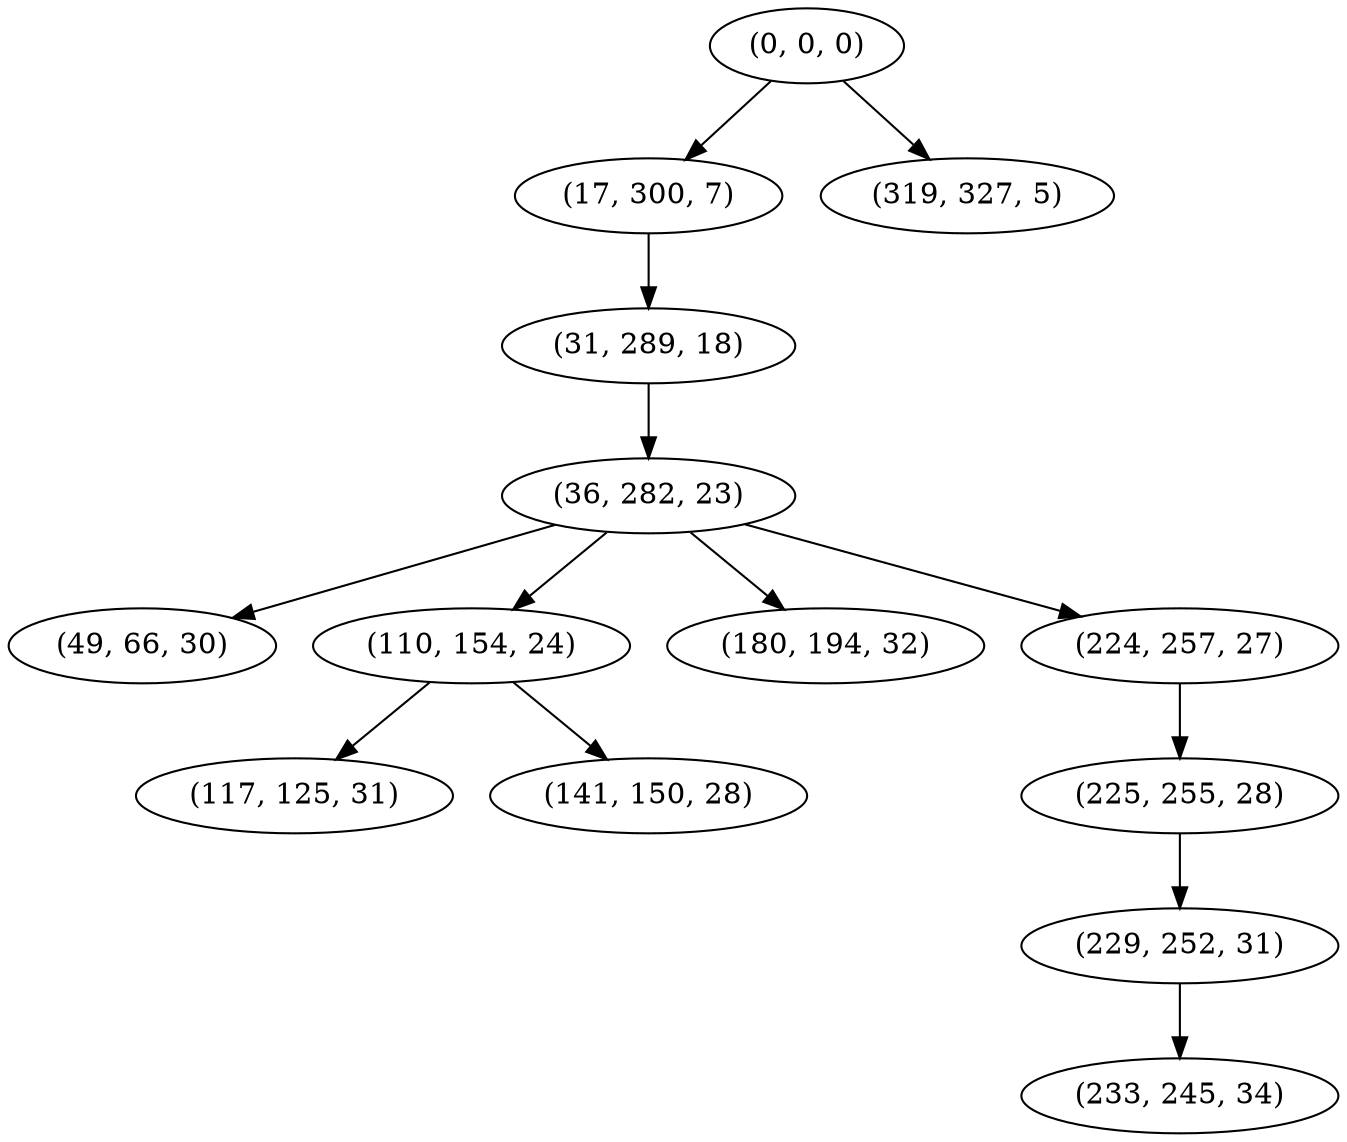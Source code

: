 digraph tree {
    "(0, 0, 0)";
    "(17, 300, 7)";
    "(31, 289, 18)";
    "(36, 282, 23)";
    "(49, 66, 30)";
    "(110, 154, 24)";
    "(117, 125, 31)";
    "(141, 150, 28)";
    "(180, 194, 32)";
    "(224, 257, 27)";
    "(225, 255, 28)";
    "(229, 252, 31)";
    "(233, 245, 34)";
    "(319, 327, 5)";
    "(0, 0, 0)" -> "(17, 300, 7)";
    "(0, 0, 0)" -> "(319, 327, 5)";
    "(17, 300, 7)" -> "(31, 289, 18)";
    "(31, 289, 18)" -> "(36, 282, 23)";
    "(36, 282, 23)" -> "(49, 66, 30)";
    "(36, 282, 23)" -> "(110, 154, 24)";
    "(36, 282, 23)" -> "(180, 194, 32)";
    "(36, 282, 23)" -> "(224, 257, 27)";
    "(110, 154, 24)" -> "(117, 125, 31)";
    "(110, 154, 24)" -> "(141, 150, 28)";
    "(224, 257, 27)" -> "(225, 255, 28)";
    "(225, 255, 28)" -> "(229, 252, 31)";
    "(229, 252, 31)" -> "(233, 245, 34)";
}
